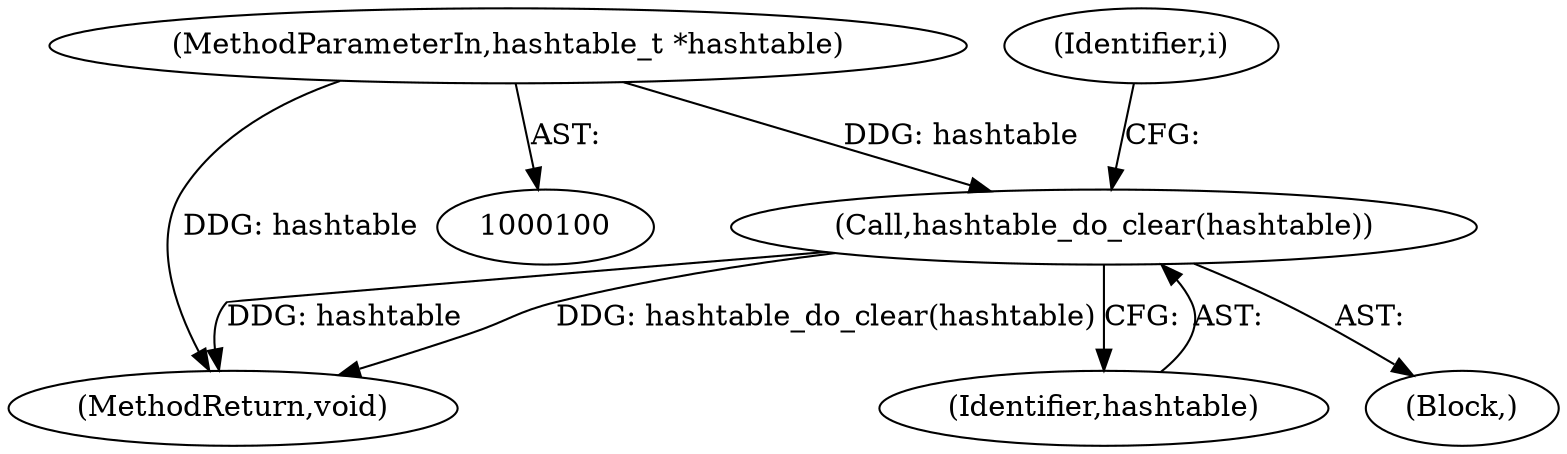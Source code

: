 digraph "0_jansson_8f80c2d83808150724d31793e6ade92749b1faa4_0@pointer" {
"1000101" [label="(MethodParameterIn,hashtable_t *hashtable)"];
"1000104" [label="(Call,hashtable_do_clear(hashtable))"];
"1000149" [label="(MethodReturn,void)"];
"1000105" [label="(Identifier,hashtable)"];
"1000108" [label="(Identifier,i)"];
"1000104" [label="(Call,hashtable_do_clear(hashtable))"];
"1000102" [label="(Block,)"];
"1000101" [label="(MethodParameterIn,hashtable_t *hashtable)"];
"1000101" -> "1000100"  [label="AST: "];
"1000101" -> "1000149"  [label="DDG: hashtable"];
"1000101" -> "1000104"  [label="DDG: hashtable"];
"1000104" -> "1000102"  [label="AST: "];
"1000104" -> "1000105"  [label="CFG: "];
"1000105" -> "1000104"  [label="AST: "];
"1000108" -> "1000104"  [label="CFG: "];
"1000104" -> "1000149"  [label="DDG: hashtable_do_clear(hashtable)"];
"1000104" -> "1000149"  [label="DDG: hashtable"];
}
